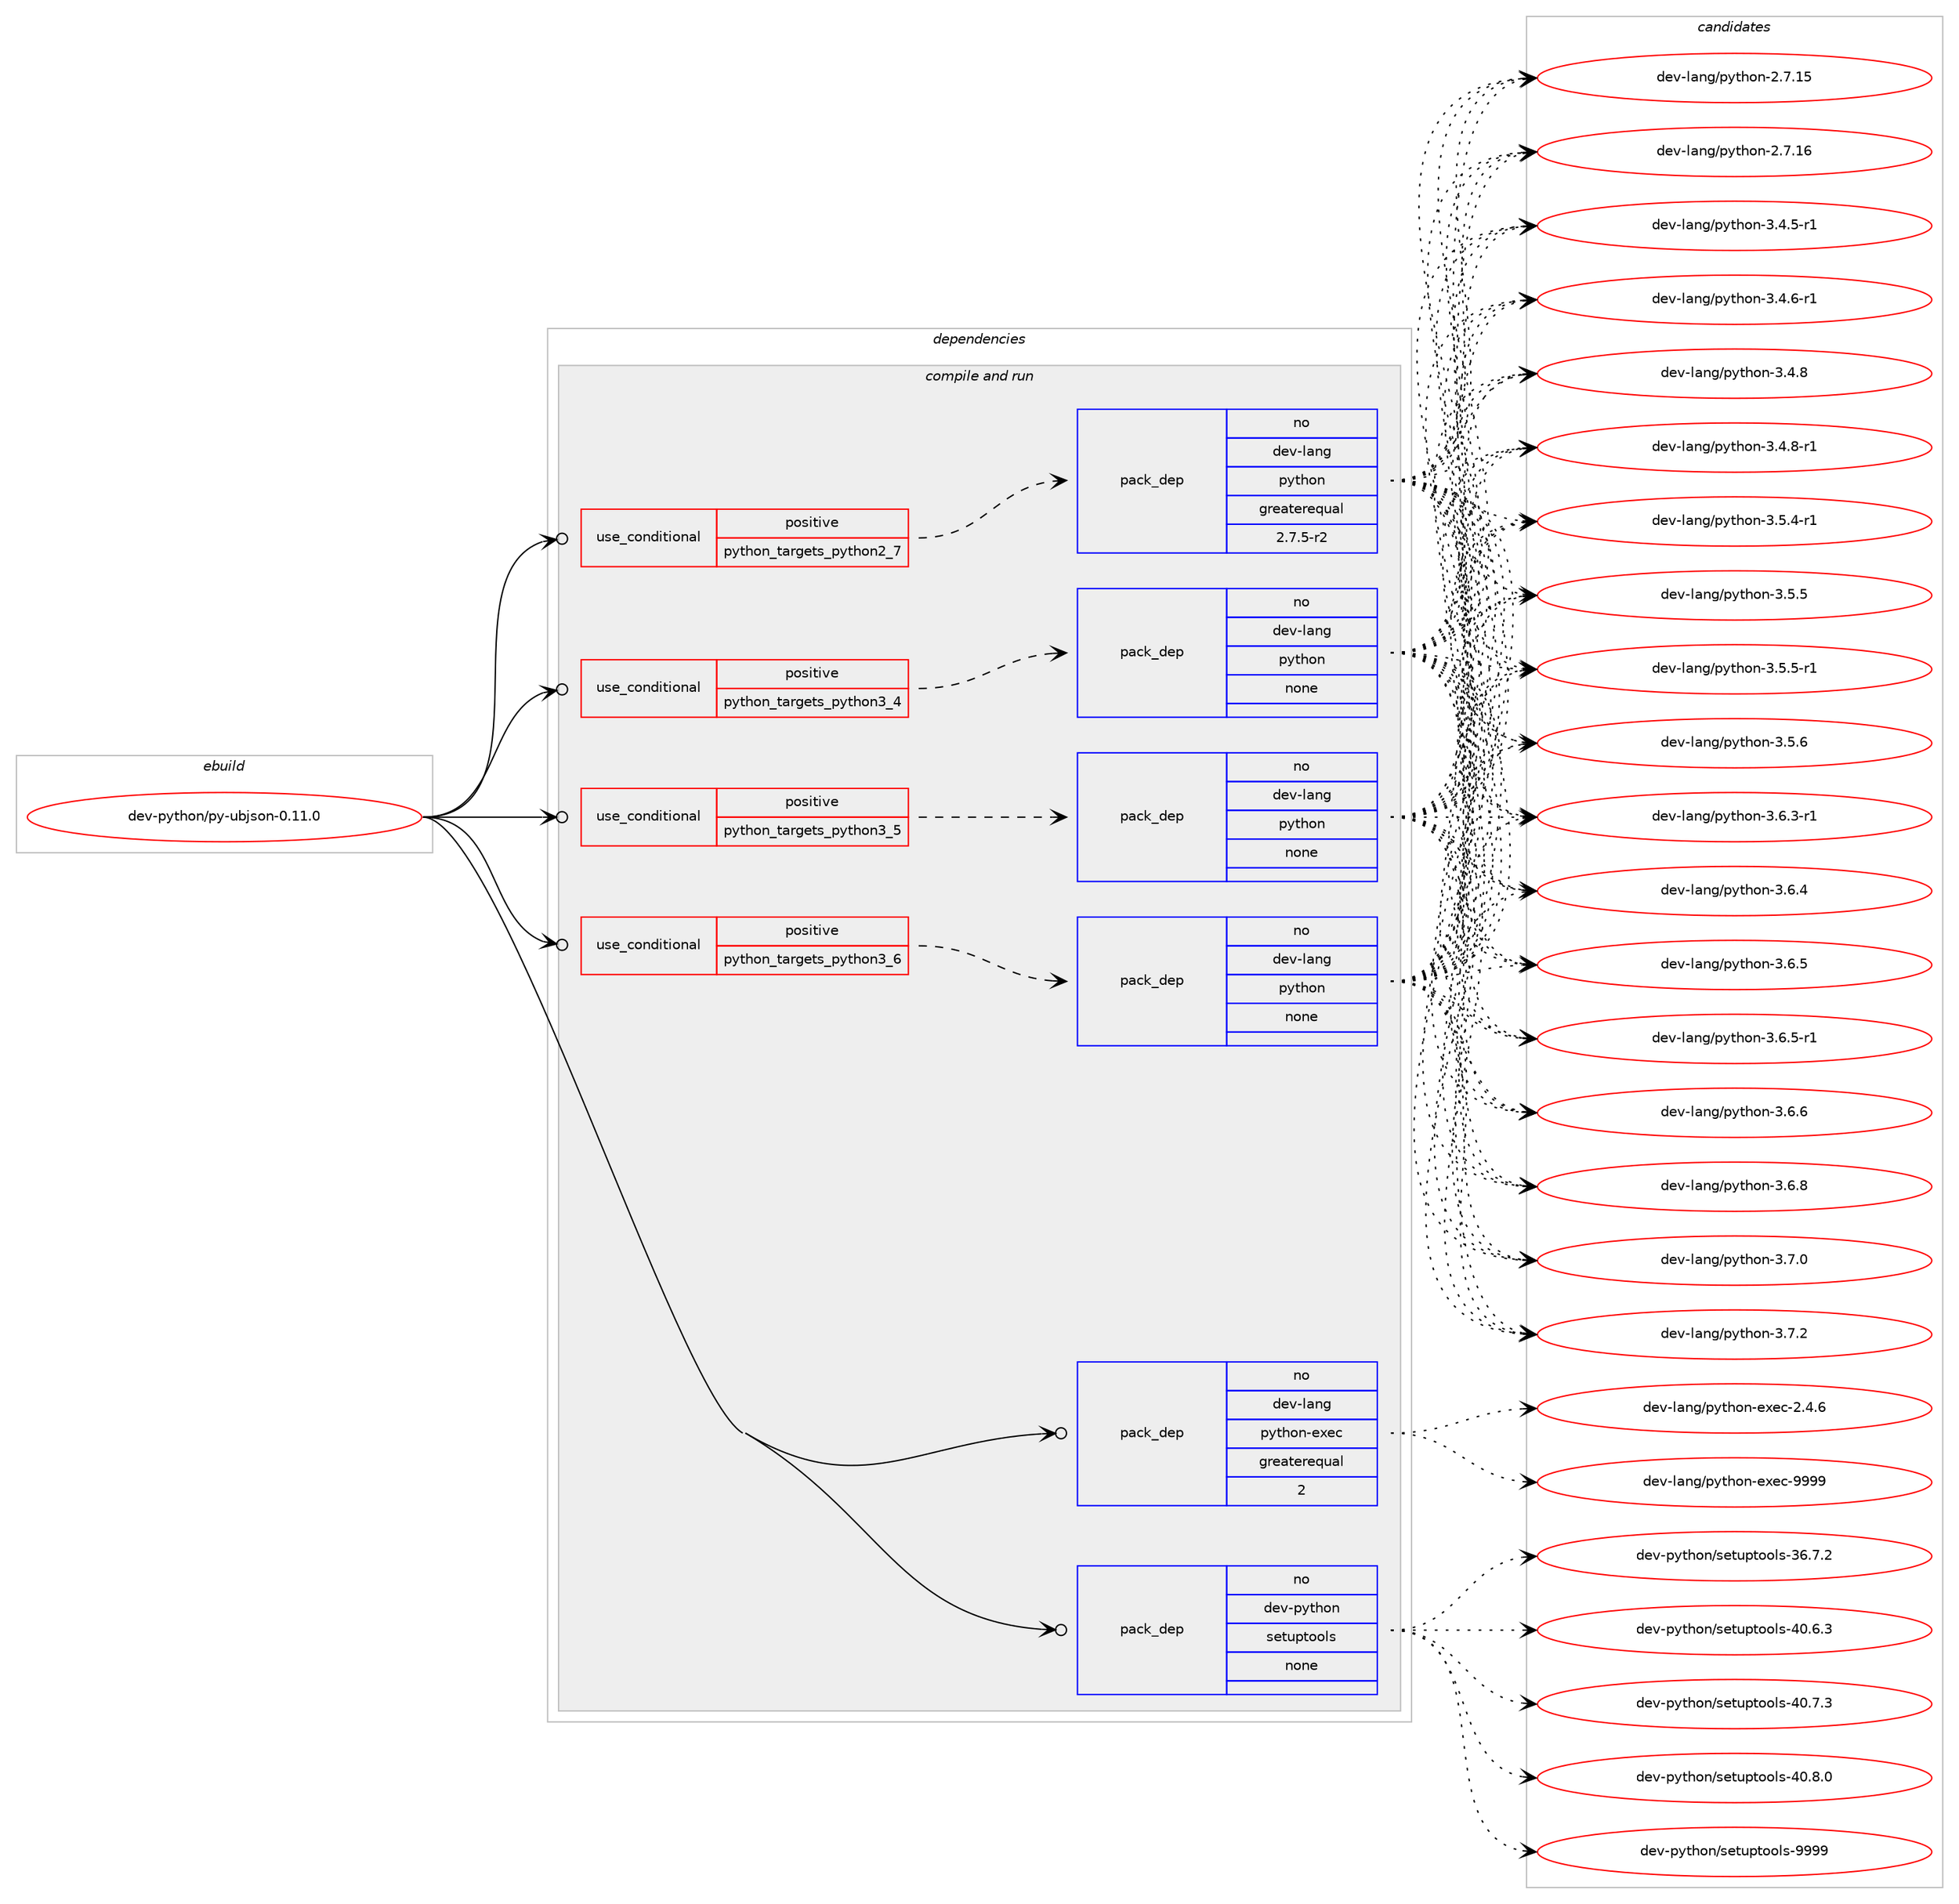 digraph prolog {

# *************
# Graph options
# *************

newrank=true;
concentrate=true;
compound=true;
graph [rankdir=LR,fontname=Helvetica,fontsize=10,ranksep=1.5];#, ranksep=2.5, nodesep=0.2];
edge  [arrowhead=vee];
node  [fontname=Helvetica,fontsize=10];

# **********
# The ebuild
# **********

subgraph cluster_leftcol {
color=gray;
rank=same;
label=<<i>ebuild</i>>;
id [label="dev-python/py-ubjson-0.11.0", color=red, width=4, href="../dev-python/py-ubjson-0.11.0.svg"];
}

# ****************
# The dependencies
# ****************

subgraph cluster_midcol {
color=gray;
label=<<i>dependencies</i>>;
subgraph cluster_compile {
fillcolor="#eeeeee";
style=filled;
label=<<i>compile</i>>;
}
subgraph cluster_compileandrun {
fillcolor="#eeeeee";
style=filled;
label=<<i>compile and run</i>>;
subgraph cond380108 {
dependency1427323 [label=<<TABLE BORDER="0" CELLBORDER="1" CELLSPACING="0" CELLPADDING="4"><TR><TD ROWSPAN="3" CELLPADDING="10">use_conditional</TD></TR><TR><TD>positive</TD></TR><TR><TD>python_targets_python2_7</TD></TR></TABLE>>, shape=none, color=red];
subgraph pack1023901 {
dependency1427324 [label=<<TABLE BORDER="0" CELLBORDER="1" CELLSPACING="0" CELLPADDING="4" WIDTH="220"><TR><TD ROWSPAN="6" CELLPADDING="30">pack_dep</TD></TR><TR><TD WIDTH="110">no</TD></TR><TR><TD>dev-lang</TD></TR><TR><TD>python</TD></TR><TR><TD>greaterequal</TD></TR><TR><TD>2.7.5-r2</TD></TR></TABLE>>, shape=none, color=blue];
}
dependency1427323:e -> dependency1427324:w [weight=20,style="dashed",arrowhead="vee"];
}
id:e -> dependency1427323:w [weight=20,style="solid",arrowhead="odotvee"];
subgraph cond380109 {
dependency1427325 [label=<<TABLE BORDER="0" CELLBORDER="1" CELLSPACING="0" CELLPADDING="4"><TR><TD ROWSPAN="3" CELLPADDING="10">use_conditional</TD></TR><TR><TD>positive</TD></TR><TR><TD>python_targets_python3_4</TD></TR></TABLE>>, shape=none, color=red];
subgraph pack1023902 {
dependency1427326 [label=<<TABLE BORDER="0" CELLBORDER="1" CELLSPACING="0" CELLPADDING="4" WIDTH="220"><TR><TD ROWSPAN="6" CELLPADDING="30">pack_dep</TD></TR><TR><TD WIDTH="110">no</TD></TR><TR><TD>dev-lang</TD></TR><TR><TD>python</TD></TR><TR><TD>none</TD></TR><TR><TD></TD></TR></TABLE>>, shape=none, color=blue];
}
dependency1427325:e -> dependency1427326:w [weight=20,style="dashed",arrowhead="vee"];
}
id:e -> dependency1427325:w [weight=20,style="solid",arrowhead="odotvee"];
subgraph cond380110 {
dependency1427327 [label=<<TABLE BORDER="0" CELLBORDER="1" CELLSPACING="0" CELLPADDING="4"><TR><TD ROWSPAN="3" CELLPADDING="10">use_conditional</TD></TR><TR><TD>positive</TD></TR><TR><TD>python_targets_python3_5</TD></TR></TABLE>>, shape=none, color=red];
subgraph pack1023903 {
dependency1427328 [label=<<TABLE BORDER="0" CELLBORDER="1" CELLSPACING="0" CELLPADDING="4" WIDTH="220"><TR><TD ROWSPAN="6" CELLPADDING="30">pack_dep</TD></TR><TR><TD WIDTH="110">no</TD></TR><TR><TD>dev-lang</TD></TR><TR><TD>python</TD></TR><TR><TD>none</TD></TR><TR><TD></TD></TR></TABLE>>, shape=none, color=blue];
}
dependency1427327:e -> dependency1427328:w [weight=20,style="dashed",arrowhead="vee"];
}
id:e -> dependency1427327:w [weight=20,style="solid",arrowhead="odotvee"];
subgraph cond380111 {
dependency1427329 [label=<<TABLE BORDER="0" CELLBORDER="1" CELLSPACING="0" CELLPADDING="4"><TR><TD ROWSPAN="3" CELLPADDING="10">use_conditional</TD></TR><TR><TD>positive</TD></TR><TR><TD>python_targets_python3_6</TD></TR></TABLE>>, shape=none, color=red];
subgraph pack1023904 {
dependency1427330 [label=<<TABLE BORDER="0" CELLBORDER="1" CELLSPACING="0" CELLPADDING="4" WIDTH="220"><TR><TD ROWSPAN="6" CELLPADDING="30">pack_dep</TD></TR><TR><TD WIDTH="110">no</TD></TR><TR><TD>dev-lang</TD></TR><TR><TD>python</TD></TR><TR><TD>none</TD></TR><TR><TD></TD></TR></TABLE>>, shape=none, color=blue];
}
dependency1427329:e -> dependency1427330:w [weight=20,style="dashed",arrowhead="vee"];
}
id:e -> dependency1427329:w [weight=20,style="solid",arrowhead="odotvee"];
subgraph pack1023905 {
dependency1427331 [label=<<TABLE BORDER="0" CELLBORDER="1" CELLSPACING="0" CELLPADDING="4" WIDTH="220"><TR><TD ROWSPAN="6" CELLPADDING="30">pack_dep</TD></TR><TR><TD WIDTH="110">no</TD></TR><TR><TD>dev-lang</TD></TR><TR><TD>python-exec</TD></TR><TR><TD>greaterequal</TD></TR><TR><TD>2</TD></TR></TABLE>>, shape=none, color=blue];
}
id:e -> dependency1427331:w [weight=20,style="solid",arrowhead="odotvee"];
subgraph pack1023906 {
dependency1427332 [label=<<TABLE BORDER="0" CELLBORDER="1" CELLSPACING="0" CELLPADDING="4" WIDTH="220"><TR><TD ROWSPAN="6" CELLPADDING="30">pack_dep</TD></TR><TR><TD WIDTH="110">no</TD></TR><TR><TD>dev-python</TD></TR><TR><TD>setuptools</TD></TR><TR><TD>none</TD></TR><TR><TD></TD></TR></TABLE>>, shape=none, color=blue];
}
id:e -> dependency1427332:w [weight=20,style="solid",arrowhead="odotvee"];
}
subgraph cluster_run {
fillcolor="#eeeeee";
style=filled;
label=<<i>run</i>>;
}
}

# **************
# The candidates
# **************

subgraph cluster_choices {
rank=same;
color=gray;
label=<<i>candidates</i>>;

subgraph choice1023901 {
color=black;
nodesep=1;
choice10010111845108971101034711212111610411111045504655464953 [label="dev-lang/python-2.7.15", color=red, width=4,href="../dev-lang/python-2.7.15.svg"];
choice10010111845108971101034711212111610411111045504655464954 [label="dev-lang/python-2.7.16", color=red, width=4,href="../dev-lang/python-2.7.16.svg"];
choice1001011184510897110103471121211161041111104551465246534511449 [label="dev-lang/python-3.4.5-r1", color=red, width=4,href="../dev-lang/python-3.4.5-r1.svg"];
choice1001011184510897110103471121211161041111104551465246544511449 [label="dev-lang/python-3.4.6-r1", color=red, width=4,href="../dev-lang/python-3.4.6-r1.svg"];
choice100101118451089711010347112121116104111110455146524656 [label="dev-lang/python-3.4.8", color=red, width=4,href="../dev-lang/python-3.4.8.svg"];
choice1001011184510897110103471121211161041111104551465246564511449 [label="dev-lang/python-3.4.8-r1", color=red, width=4,href="../dev-lang/python-3.4.8-r1.svg"];
choice1001011184510897110103471121211161041111104551465346524511449 [label="dev-lang/python-3.5.4-r1", color=red, width=4,href="../dev-lang/python-3.5.4-r1.svg"];
choice100101118451089711010347112121116104111110455146534653 [label="dev-lang/python-3.5.5", color=red, width=4,href="../dev-lang/python-3.5.5.svg"];
choice1001011184510897110103471121211161041111104551465346534511449 [label="dev-lang/python-3.5.5-r1", color=red, width=4,href="../dev-lang/python-3.5.5-r1.svg"];
choice100101118451089711010347112121116104111110455146534654 [label="dev-lang/python-3.5.6", color=red, width=4,href="../dev-lang/python-3.5.6.svg"];
choice1001011184510897110103471121211161041111104551465446514511449 [label="dev-lang/python-3.6.3-r1", color=red, width=4,href="../dev-lang/python-3.6.3-r1.svg"];
choice100101118451089711010347112121116104111110455146544652 [label="dev-lang/python-3.6.4", color=red, width=4,href="../dev-lang/python-3.6.4.svg"];
choice100101118451089711010347112121116104111110455146544653 [label="dev-lang/python-3.6.5", color=red, width=4,href="../dev-lang/python-3.6.5.svg"];
choice1001011184510897110103471121211161041111104551465446534511449 [label="dev-lang/python-3.6.5-r1", color=red, width=4,href="../dev-lang/python-3.6.5-r1.svg"];
choice100101118451089711010347112121116104111110455146544654 [label="dev-lang/python-3.6.6", color=red, width=4,href="../dev-lang/python-3.6.6.svg"];
choice100101118451089711010347112121116104111110455146544656 [label="dev-lang/python-3.6.8", color=red, width=4,href="../dev-lang/python-3.6.8.svg"];
choice100101118451089711010347112121116104111110455146554648 [label="dev-lang/python-3.7.0", color=red, width=4,href="../dev-lang/python-3.7.0.svg"];
choice100101118451089711010347112121116104111110455146554650 [label="dev-lang/python-3.7.2", color=red, width=4,href="../dev-lang/python-3.7.2.svg"];
dependency1427324:e -> choice10010111845108971101034711212111610411111045504655464953:w [style=dotted,weight="100"];
dependency1427324:e -> choice10010111845108971101034711212111610411111045504655464954:w [style=dotted,weight="100"];
dependency1427324:e -> choice1001011184510897110103471121211161041111104551465246534511449:w [style=dotted,weight="100"];
dependency1427324:e -> choice1001011184510897110103471121211161041111104551465246544511449:w [style=dotted,weight="100"];
dependency1427324:e -> choice100101118451089711010347112121116104111110455146524656:w [style=dotted,weight="100"];
dependency1427324:e -> choice1001011184510897110103471121211161041111104551465246564511449:w [style=dotted,weight="100"];
dependency1427324:e -> choice1001011184510897110103471121211161041111104551465346524511449:w [style=dotted,weight="100"];
dependency1427324:e -> choice100101118451089711010347112121116104111110455146534653:w [style=dotted,weight="100"];
dependency1427324:e -> choice1001011184510897110103471121211161041111104551465346534511449:w [style=dotted,weight="100"];
dependency1427324:e -> choice100101118451089711010347112121116104111110455146534654:w [style=dotted,weight="100"];
dependency1427324:e -> choice1001011184510897110103471121211161041111104551465446514511449:w [style=dotted,weight="100"];
dependency1427324:e -> choice100101118451089711010347112121116104111110455146544652:w [style=dotted,weight="100"];
dependency1427324:e -> choice100101118451089711010347112121116104111110455146544653:w [style=dotted,weight="100"];
dependency1427324:e -> choice1001011184510897110103471121211161041111104551465446534511449:w [style=dotted,weight="100"];
dependency1427324:e -> choice100101118451089711010347112121116104111110455146544654:w [style=dotted,weight="100"];
dependency1427324:e -> choice100101118451089711010347112121116104111110455146544656:w [style=dotted,weight="100"];
dependency1427324:e -> choice100101118451089711010347112121116104111110455146554648:w [style=dotted,weight="100"];
dependency1427324:e -> choice100101118451089711010347112121116104111110455146554650:w [style=dotted,weight="100"];
}
subgraph choice1023902 {
color=black;
nodesep=1;
choice10010111845108971101034711212111610411111045504655464953 [label="dev-lang/python-2.7.15", color=red, width=4,href="../dev-lang/python-2.7.15.svg"];
choice10010111845108971101034711212111610411111045504655464954 [label="dev-lang/python-2.7.16", color=red, width=4,href="../dev-lang/python-2.7.16.svg"];
choice1001011184510897110103471121211161041111104551465246534511449 [label="dev-lang/python-3.4.5-r1", color=red, width=4,href="../dev-lang/python-3.4.5-r1.svg"];
choice1001011184510897110103471121211161041111104551465246544511449 [label="dev-lang/python-3.4.6-r1", color=red, width=4,href="../dev-lang/python-3.4.6-r1.svg"];
choice100101118451089711010347112121116104111110455146524656 [label="dev-lang/python-3.4.8", color=red, width=4,href="../dev-lang/python-3.4.8.svg"];
choice1001011184510897110103471121211161041111104551465246564511449 [label="dev-lang/python-3.4.8-r1", color=red, width=4,href="../dev-lang/python-3.4.8-r1.svg"];
choice1001011184510897110103471121211161041111104551465346524511449 [label="dev-lang/python-3.5.4-r1", color=red, width=4,href="../dev-lang/python-3.5.4-r1.svg"];
choice100101118451089711010347112121116104111110455146534653 [label="dev-lang/python-3.5.5", color=red, width=4,href="../dev-lang/python-3.5.5.svg"];
choice1001011184510897110103471121211161041111104551465346534511449 [label="dev-lang/python-3.5.5-r1", color=red, width=4,href="../dev-lang/python-3.5.5-r1.svg"];
choice100101118451089711010347112121116104111110455146534654 [label="dev-lang/python-3.5.6", color=red, width=4,href="../dev-lang/python-3.5.6.svg"];
choice1001011184510897110103471121211161041111104551465446514511449 [label="dev-lang/python-3.6.3-r1", color=red, width=4,href="../dev-lang/python-3.6.3-r1.svg"];
choice100101118451089711010347112121116104111110455146544652 [label="dev-lang/python-3.6.4", color=red, width=4,href="../dev-lang/python-3.6.4.svg"];
choice100101118451089711010347112121116104111110455146544653 [label="dev-lang/python-3.6.5", color=red, width=4,href="../dev-lang/python-3.6.5.svg"];
choice1001011184510897110103471121211161041111104551465446534511449 [label="dev-lang/python-3.6.5-r1", color=red, width=4,href="../dev-lang/python-3.6.5-r1.svg"];
choice100101118451089711010347112121116104111110455146544654 [label="dev-lang/python-3.6.6", color=red, width=4,href="../dev-lang/python-3.6.6.svg"];
choice100101118451089711010347112121116104111110455146544656 [label="dev-lang/python-3.6.8", color=red, width=4,href="../dev-lang/python-3.6.8.svg"];
choice100101118451089711010347112121116104111110455146554648 [label="dev-lang/python-3.7.0", color=red, width=4,href="../dev-lang/python-3.7.0.svg"];
choice100101118451089711010347112121116104111110455146554650 [label="dev-lang/python-3.7.2", color=red, width=4,href="../dev-lang/python-3.7.2.svg"];
dependency1427326:e -> choice10010111845108971101034711212111610411111045504655464953:w [style=dotted,weight="100"];
dependency1427326:e -> choice10010111845108971101034711212111610411111045504655464954:w [style=dotted,weight="100"];
dependency1427326:e -> choice1001011184510897110103471121211161041111104551465246534511449:w [style=dotted,weight="100"];
dependency1427326:e -> choice1001011184510897110103471121211161041111104551465246544511449:w [style=dotted,weight="100"];
dependency1427326:e -> choice100101118451089711010347112121116104111110455146524656:w [style=dotted,weight="100"];
dependency1427326:e -> choice1001011184510897110103471121211161041111104551465246564511449:w [style=dotted,weight="100"];
dependency1427326:e -> choice1001011184510897110103471121211161041111104551465346524511449:w [style=dotted,weight="100"];
dependency1427326:e -> choice100101118451089711010347112121116104111110455146534653:w [style=dotted,weight="100"];
dependency1427326:e -> choice1001011184510897110103471121211161041111104551465346534511449:w [style=dotted,weight="100"];
dependency1427326:e -> choice100101118451089711010347112121116104111110455146534654:w [style=dotted,weight="100"];
dependency1427326:e -> choice1001011184510897110103471121211161041111104551465446514511449:w [style=dotted,weight="100"];
dependency1427326:e -> choice100101118451089711010347112121116104111110455146544652:w [style=dotted,weight="100"];
dependency1427326:e -> choice100101118451089711010347112121116104111110455146544653:w [style=dotted,weight="100"];
dependency1427326:e -> choice1001011184510897110103471121211161041111104551465446534511449:w [style=dotted,weight="100"];
dependency1427326:e -> choice100101118451089711010347112121116104111110455146544654:w [style=dotted,weight="100"];
dependency1427326:e -> choice100101118451089711010347112121116104111110455146544656:w [style=dotted,weight="100"];
dependency1427326:e -> choice100101118451089711010347112121116104111110455146554648:w [style=dotted,weight="100"];
dependency1427326:e -> choice100101118451089711010347112121116104111110455146554650:w [style=dotted,weight="100"];
}
subgraph choice1023903 {
color=black;
nodesep=1;
choice10010111845108971101034711212111610411111045504655464953 [label="dev-lang/python-2.7.15", color=red, width=4,href="../dev-lang/python-2.7.15.svg"];
choice10010111845108971101034711212111610411111045504655464954 [label="dev-lang/python-2.7.16", color=red, width=4,href="../dev-lang/python-2.7.16.svg"];
choice1001011184510897110103471121211161041111104551465246534511449 [label="dev-lang/python-3.4.5-r1", color=red, width=4,href="../dev-lang/python-3.4.5-r1.svg"];
choice1001011184510897110103471121211161041111104551465246544511449 [label="dev-lang/python-3.4.6-r1", color=red, width=4,href="../dev-lang/python-3.4.6-r1.svg"];
choice100101118451089711010347112121116104111110455146524656 [label="dev-lang/python-3.4.8", color=red, width=4,href="../dev-lang/python-3.4.8.svg"];
choice1001011184510897110103471121211161041111104551465246564511449 [label="dev-lang/python-3.4.8-r1", color=red, width=4,href="../dev-lang/python-3.4.8-r1.svg"];
choice1001011184510897110103471121211161041111104551465346524511449 [label="dev-lang/python-3.5.4-r1", color=red, width=4,href="../dev-lang/python-3.5.4-r1.svg"];
choice100101118451089711010347112121116104111110455146534653 [label="dev-lang/python-3.5.5", color=red, width=4,href="../dev-lang/python-3.5.5.svg"];
choice1001011184510897110103471121211161041111104551465346534511449 [label="dev-lang/python-3.5.5-r1", color=red, width=4,href="../dev-lang/python-3.5.5-r1.svg"];
choice100101118451089711010347112121116104111110455146534654 [label="dev-lang/python-3.5.6", color=red, width=4,href="../dev-lang/python-3.5.6.svg"];
choice1001011184510897110103471121211161041111104551465446514511449 [label="dev-lang/python-3.6.3-r1", color=red, width=4,href="../dev-lang/python-3.6.3-r1.svg"];
choice100101118451089711010347112121116104111110455146544652 [label="dev-lang/python-3.6.4", color=red, width=4,href="../dev-lang/python-3.6.4.svg"];
choice100101118451089711010347112121116104111110455146544653 [label="dev-lang/python-3.6.5", color=red, width=4,href="../dev-lang/python-3.6.5.svg"];
choice1001011184510897110103471121211161041111104551465446534511449 [label="dev-lang/python-3.6.5-r1", color=red, width=4,href="../dev-lang/python-3.6.5-r1.svg"];
choice100101118451089711010347112121116104111110455146544654 [label="dev-lang/python-3.6.6", color=red, width=4,href="../dev-lang/python-3.6.6.svg"];
choice100101118451089711010347112121116104111110455146544656 [label="dev-lang/python-3.6.8", color=red, width=4,href="../dev-lang/python-3.6.8.svg"];
choice100101118451089711010347112121116104111110455146554648 [label="dev-lang/python-3.7.0", color=red, width=4,href="../dev-lang/python-3.7.0.svg"];
choice100101118451089711010347112121116104111110455146554650 [label="dev-lang/python-3.7.2", color=red, width=4,href="../dev-lang/python-3.7.2.svg"];
dependency1427328:e -> choice10010111845108971101034711212111610411111045504655464953:w [style=dotted,weight="100"];
dependency1427328:e -> choice10010111845108971101034711212111610411111045504655464954:w [style=dotted,weight="100"];
dependency1427328:e -> choice1001011184510897110103471121211161041111104551465246534511449:w [style=dotted,weight="100"];
dependency1427328:e -> choice1001011184510897110103471121211161041111104551465246544511449:w [style=dotted,weight="100"];
dependency1427328:e -> choice100101118451089711010347112121116104111110455146524656:w [style=dotted,weight="100"];
dependency1427328:e -> choice1001011184510897110103471121211161041111104551465246564511449:w [style=dotted,weight="100"];
dependency1427328:e -> choice1001011184510897110103471121211161041111104551465346524511449:w [style=dotted,weight="100"];
dependency1427328:e -> choice100101118451089711010347112121116104111110455146534653:w [style=dotted,weight="100"];
dependency1427328:e -> choice1001011184510897110103471121211161041111104551465346534511449:w [style=dotted,weight="100"];
dependency1427328:e -> choice100101118451089711010347112121116104111110455146534654:w [style=dotted,weight="100"];
dependency1427328:e -> choice1001011184510897110103471121211161041111104551465446514511449:w [style=dotted,weight="100"];
dependency1427328:e -> choice100101118451089711010347112121116104111110455146544652:w [style=dotted,weight="100"];
dependency1427328:e -> choice100101118451089711010347112121116104111110455146544653:w [style=dotted,weight="100"];
dependency1427328:e -> choice1001011184510897110103471121211161041111104551465446534511449:w [style=dotted,weight="100"];
dependency1427328:e -> choice100101118451089711010347112121116104111110455146544654:w [style=dotted,weight="100"];
dependency1427328:e -> choice100101118451089711010347112121116104111110455146544656:w [style=dotted,weight="100"];
dependency1427328:e -> choice100101118451089711010347112121116104111110455146554648:w [style=dotted,weight="100"];
dependency1427328:e -> choice100101118451089711010347112121116104111110455146554650:w [style=dotted,weight="100"];
}
subgraph choice1023904 {
color=black;
nodesep=1;
choice10010111845108971101034711212111610411111045504655464953 [label="dev-lang/python-2.7.15", color=red, width=4,href="../dev-lang/python-2.7.15.svg"];
choice10010111845108971101034711212111610411111045504655464954 [label="dev-lang/python-2.7.16", color=red, width=4,href="../dev-lang/python-2.7.16.svg"];
choice1001011184510897110103471121211161041111104551465246534511449 [label="dev-lang/python-3.4.5-r1", color=red, width=4,href="../dev-lang/python-3.4.5-r1.svg"];
choice1001011184510897110103471121211161041111104551465246544511449 [label="dev-lang/python-3.4.6-r1", color=red, width=4,href="../dev-lang/python-3.4.6-r1.svg"];
choice100101118451089711010347112121116104111110455146524656 [label="dev-lang/python-3.4.8", color=red, width=4,href="../dev-lang/python-3.4.8.svg"];
choice1001011184510897110103471121211161041111104551465246564511449 [label="dev-lang/python-3.4.8-r1", color=red, width=4,href="../dev-lang/python-3.4.8-r1.svg"];
choice1001011184510897110103471121211161041111104551465346524511449 [label="dev-lang/python-3.5.4-r1", color=red, width=4,href="../dev-lang/python-3.5.4-r1.svg"];
choice100101118451089711010347112121116104111110455146534653 [label="dev-lang/python-3.5.5", color=red, width=4,href="../dev-lang/python-3.5.5.svg"];
choice1001011184510897110103471121211161041111104551465346534511449 [label="dev-lang/python-3.5.5-r1", color=red, width=4,href="../dev-lang/python-3.5.5-r1.svg"];
choice100101118451089711010347112121116104111110455146534654 [label="dev-lang/python-3.5.6", color=red, width=4,href="../dev-lang/python-3.5.6.svg"];
choice1001011184510897110103471121211161041111104551465446514511449 [label="dev-lang/python-3.6.3-r1", color=red, width=4,href="../dev-lang/python-3.6.3-r1.svg"];
choice100101118451089711010347112121116104111110455146544652 [label="dev-lang/python-3.6.4", color=red, width=4,href="../dev-lang/python-3.6.4.svg"];
choice100101118451089711010347112121116104111110455146544653 [label="dev-lang/python-3.6.5", color=red, width=4,href="../dev-lang/python-3.6.5.svg"];
choice1001011184510897110103471121211161041111104551465446534511449 [label="dev-lang/python-3.6.5-r1", color=red, width=4,href="../dev-lang/python-3.6.5-r1.svg"];
choice100101118451089711010347112121116104111110455146544654 [label="dev-lang/python-3.6.6", color=red, width=4,href="../dev-lang/python-3.6.6.svg"];
choice100101118451089711010347112121116104111110455146544656 [label="dev-lang/python-3.6.8", color=red, width=4,href="../dev-lang/python-3.6.8.svg"];
choice100101118451089711010347112121116104111110455146554648 [label="dev-lang/python-3.7.0", color=red, width=4,href="../dev-lang/python-3.7.0.svg"];
choice100101118451089711010347112121116104111110455146554650 [label="dev-lang/python-3.7.2", color=red, width=4,href="../dev-lang/python-3.7.2.svg"];
dependency1427330:e -> choice10010111845108971101034711212111610411111045504655464953:w [style=dotted,weight="100"];
dependency1427330:e -> choice10010111845108971101034711212111610411111045504655464954:w [style=dotted,weight="100"];
dependency1427330:e -> choice1001011184510897110103471121211161041111104551465246534511449:w [style=dotted,weight="100"];
dependency1427330:e -> choice1001011184510897110103471121211161041111104551465246544511449:w [style=dotted,weight="100"];
dependency1427330:e -> choice100101118451089711010347112121116104111110455146524656:w [style=dotted,weight="100"];
dependency1427330:e -> choice1001011184510897110103471121211161041111104551465246564511449:w [style=dotted,weight="100"];
dependency1427330:e -> choice1001011184510897110103471121211161041111104551465346524511449:w [style=dotted,weight="100"];
dependency1427330:e -> choice100101118451089711010347112121116104111110455146534653:w [style=dotted,weight="100"];
dependency1427330:e -> choice1001011184510897110103471121211161041111104551465346534511449:w [style=dotted,weight="100"];
dependency1427330:e -> choice100101118451089711010347112121116104111110455146534654:w [style=dotted,weight="100"];
dependency1427330:e -> choice1001011184510897110103471121211161041111104551465446514511449:w [style=dotted,weight="100"];
dependency1427330:e -> choice100101118451089711010347112121116104111110455146544652:w [style=dotted,weight="100"];
dependency1427330:e -> choice100101118451089711010347112121116104111110455146544653:w [style=dotted,weight="100"];
dependency1427330:e -> choice1001011184510897110103471121211161041111104551465446534511449:w [style=dotted,weight="100"];
dependency1427330:e -> choice100101118451089711010347112121116104111110455146544654:w [style=dotted,weight="100"];
dependency1427330:e -> choice100101118451089711010347112121116104111110455146544656:w [style=dotted,weight="100"];
dependency1427330:e -> choice100101118451089711010347112121116104111110455146554648:w [style=dotted,weight="100"];
dependency1427330:e -> choice100101118451089711010347112121116104111110455146554650:w [style=dotted,weight="100"];
}
subgraph choice1023905 {
color=black;
nodesep=1;
choice1001011184510897110103471121211161041111104510112010199455046524654 [label="dev-lang/python-exec-2.4.6", color=red, width=4,href="../dev-lang/python-exec-2.4.6.svg"];
choice10010111845108971101034711212111610411111045101120101994557575757 [label="dev-lang/python-exec-9999", color=red, width=4,href="../dev-lang/python-exec-9999.svg"];
dependency1427331:e -> choice1001011184510897110103471121211161041111104510112010199455046524654:w [style=dotted,weight="100"];
dependency1427331:e -> choice10010111845108971101034711212111610411111045101120101994557575757:w [style=dotted,weight="100"];
}
subgraph choice1023906 {
color=black;
nodesep=1;
choice100101118451121211161041111104711510111611711211611111110811545515446554650 [label="dev-python/setuptools-36.7.2", color=red, width=4,href="../dev-python/setuptools-36.7.2.svg"];
choice100101118451121211161041111104711510111611711211611111110811545524846544651 [label="dev-python/setuptools-40.6.3", color=red, width=4,href="../dev-python/setuptools-40.6.3.svg"];
choice100101118451121211161041111104711510111611711211611111110811545524846554651 [label="dev-python/setuptools-40.7.3", color=red, width=4,href="../dev-python/setuptools-40.7.3.svg"];
choice100101118451121211161041111104711510111611711211611111110811545524846564648 [label="dev-python/setuptools-40.8.0", color=red, width=4,href="../dev-python/setuptools-40.8.0.svg"];
choice10010111845112121116104111110471151011161171121161111111081154557575757 [label="dev-python/setuptools-9999", color=red, width=4,href="../dev-python/setuptools-9999.svg"];
dependency1427332:e -> choice100101118451121211161041111104711510111611711211611111110811545515446554650:w [style=dotted,weight="100"];
dependency1427332:e -> choice100101118451121211161041111104711510111611711211611111110811545524846544651:w [style=dotted,weight="100"];
dependency1427332:e -> choice100101118451121211161041111104711510111611711211611111110811545524846554651:w [style=dotted,weight="100"];
dependency1427332:e -> choice100101118451121211161041111104711510111611711211611111110811545524846564648:w [style=dotted,weight="100"];
dependency1427332:e -> choice10010111845112121116104111110471151011161171121161111111081154557575757:w [style=dotted,weight="100"];
}
}

}
